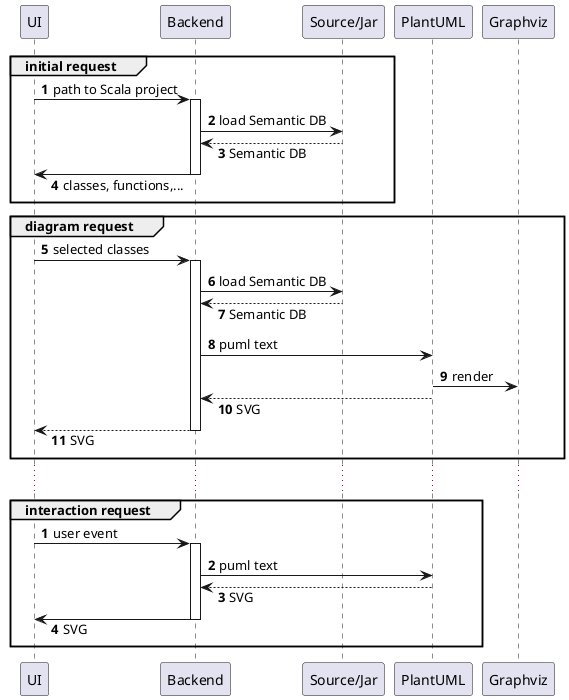 @startuml
'https://plantuml.com/sequence-diagram

autonumber
skinparam responseMessageBelowArrow true

participant UI

group initial request
    UI -> Backend: path to Scala project
    activate Backend

        Backend -> "Source/Jar": load Semantic DB
        Backend <-- "Source/Jar": Semantic DB

        UI <- Backend: classes, functions,...
    deactivate Backend
end

group diagram request
    UI -> Backend: selected classes
    activate Backend

        Backend -> "Source/Jar": load Semantic DB
        Backend <-- "Source/Jar": Semantic DB
        Backend -> PlantUML: puml text
        PlantUML -> Graphviz : render
        Backend <-- PlantUML: SVG
        UI <-- Backend: SVG
    deactivate Backend
end

...
group interaction request

    autonumber 1

    UI -> Backend: user event

    activate Backend

    Backend -> PlantUML: puml text
    Backend <-- PlantUML: SVG
    UI <- Backend: SVG
    deactivate Backend
end

@enduml